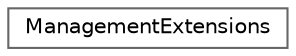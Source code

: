 digraph "クラス階層図"
{
 // LATEX_PDF_SIZE
  bgcolor="transparent";
  edge [fontname=Helvetica,fontsize=10,labelfontname=Helvetica,labelfontsize=10];
  node [fontname=Helvetica,fontsize=10,shape=box,height=0.2,width=0.4];
  rankdir="LR";
  Node0 [id="Node000000",label="ManagementExtensions",height=0.2,width=0.4,color="grey40", fillcolor="white", style="filled",URL="$class_management_extensions.html",tooltip=" "];
}
